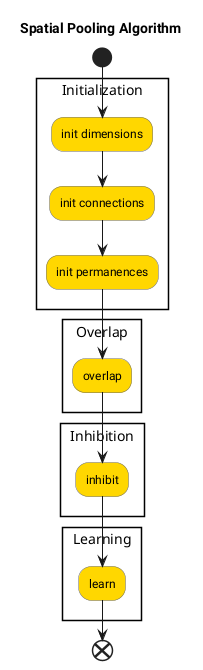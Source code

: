 @startuml spatial_pooler
skinparam {
    titleFontName Roboto
    titleFontStyle bold
}
skinparam activity {
    fontName Roboto
    borderColor DimGray
    backgroundColor Gold
}

title
Spatial Pooling Algorithm
end title

start

rectangle Initialization {
    :init dimensions;
    :init connections;
    :init permanences;
}

rectangle Overlap {
    :overlap;
}

rectangle Inhibition {
    :inhibit;
}

rectangle Learning {
    :learn;
}

end
@enduml